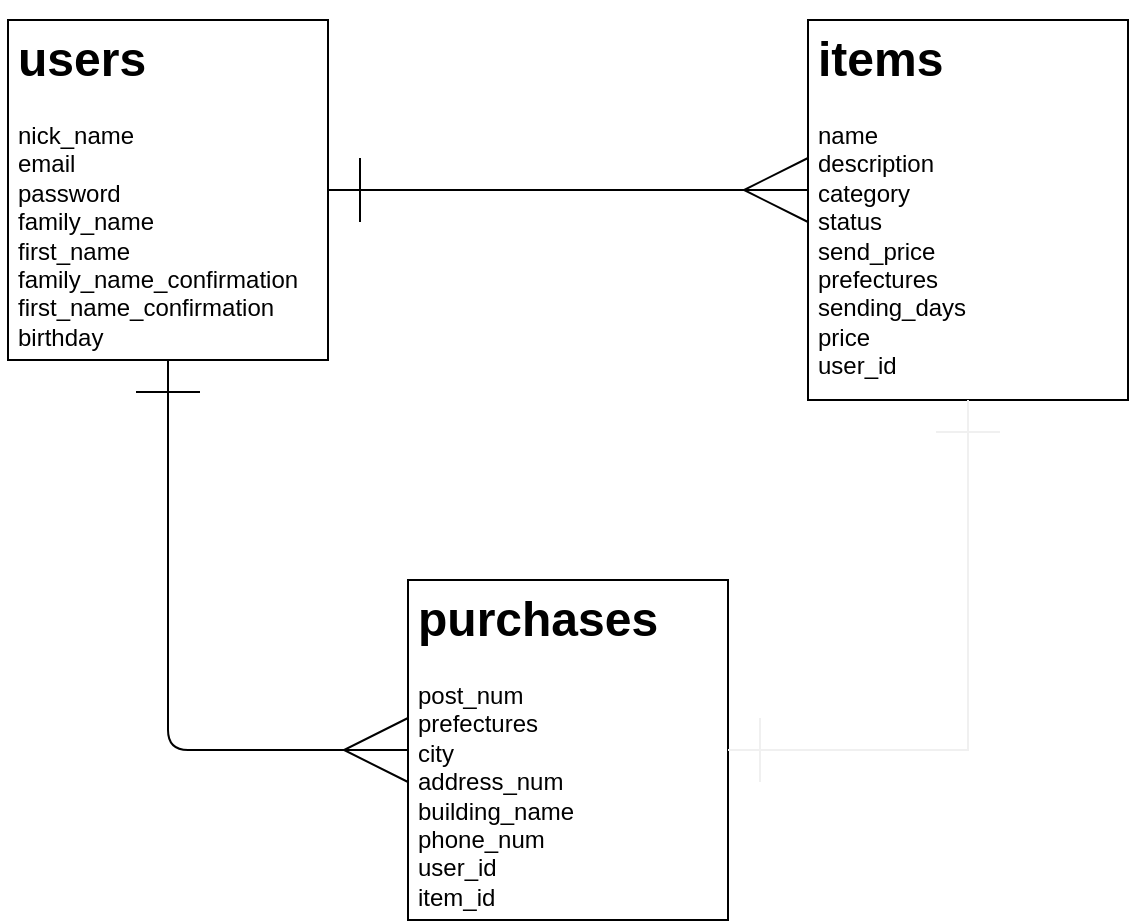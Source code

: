 <mxfile version="13.6.5">
    <diagram id="nfZt1-khRDRyO3rE8lW_" name="ページ1">
        <mxGraphModel dx="635" dy="591" grid="1" gridSize="10" guides="1" tooltips="1" connect="1" arrows="1" fold="1" page="0" pageScale="1" pageWidth="827" pageHeight="1169" math="0" shadow="0">
            <root>
                <mxCell id="0"/>
                <mxCell id="1" parent="0"/>
                <mxCell id="2" value="" style="whiteSpace=wrap;html=1;" vertex="1" parent="1">
                    <mxGeometry x="40" y="40" width="160" height="170" as="geometry"/>
                </mxCell>
                <mxCell id="3" value="" style="whiteSpace=wrap;html=1;" vertex="1" parent="1">
                    <mxGeometry x="440" y="40" width="160" height="190" as="geometry"/>
                </mxCell>
                <mxCell id="4" value="" style="whiteSpace=wrap;html=1;" vertex="1" parent="1">
                    <mxGeometry x="240" y="320" width="160" height="170" as="geometry"/>
                </mxCell>
                <mxCell id="9" style="edgeStyle=orthogonalEdgeStyle;orthogonalLoop=1;jettySize=auto;html=1;endArrow=ERmany;endFill=0;startArrow=ERone;startFill=0;strokeWidth=1;endSize=30;targetPerimeterSpacing=0;startSize=30;" edge="1" parent="1" source="7" target="8">
                    <mxGeometry relative="1" as="geometry">
                        <mxPoint x="200" y="135" as="sourcePoint"/>
                        <mxPoint x="435" y="90" as="targetPoint"/>
                        <Array as="points">
                            <mxPoint x="200" y="135"/>
                        </Array>
                    </mxGeometry>
                </mxCell>
                <mxCell id="10" style="edgeStyle=orthogonalEdgeStyle;orthogonalLoop=1;jettySize=auto;html=1;exitX=0.5;exitY=1;exitDx=0;exitDy=0;entryX=0;entryY=0.5;entryDx=0;entryDy=0;endArrow=ERmany;endFill=0;startArrow=ERone;startFill=0;endSize=30;startSize=30;" edge="1" parent="1" source="7" target="4">
                    <mxGeometry relative="1" as="geometry"/>
                </mxCell>
                <mxCell id="20" style="edgeStyle=orthogonalEdgeStyle;rounded=0;orthogonalLoop=1;jettySize=auto;html=1;exitX=0.5;exitY=1;exitDx=0;exitDy=0;entryX=1;entryY=0.5;entryDx=0;entryDy=0;startArrow=ERone;startFill=0;startSize=30;endArrow=ERone;endFill=0;endSize=30;targetPerimeterSpacing=0;strokeColor=#f0f0f0;strokeWidth=1;" edge="1" parent="1" source="8" target="12">
                    <mxGeometry relative="1" as="geometry"/>
                </mxCell>
                <mxCell id="8" value="&lt;h1&gt;items&lt;/h1&gt;&lt;div&gt;name&lt;br&gt;description&lt;/div&gt;&lt;div&gt;category&lt;/div&gt;&lt;div&gt;status&lt;/div&gt;&lt;div&gt;send_price&lt;/div&gt;&lt;div&gt;prefectures&lt;/div&gt;&lt;div&gt;sending_days&lt;br&gt;price&lt;/div&gt;&lt;div&gt;user_id&lt;/div&gt;&lt;div&gt;&lt;br&gt;&lt;/div&gt;" style="text;html=1;strokeColor=none;spacing=5;spacingTop=-20;whiteSpace=wrap;overflow=hidden;shadow=0;horizontal=1;fontStyle=0;labelBorderColor=none;" vertex="1" parent="1">
                    <mxGeometry x="440" y="40" width="160" height="190" as="geometry"/>
                </mxCell>
                <mxCell id="12" value="&lt;h1&gt;purchases&lt;/h1&gt;&lt;p&gt;post_num&lt;br&gt;prefectures&lt;br&gt;city&lt;br&gt;address_num&lt;br&gt;building_name&lt;br&gt;phone_num&lt;br&gt;user_id&lt;br&gt;item_id&lt;/p&gt;" style="text;html=1;strokeColor=none;fillColor=none;spacing=5;spacingTop=-20;whiteSpace=wrap;overflow=hidden;" vertex="1" parent="1">
                    <mxGeometry x="240" y="320" width="160" height="170" as="geometry"/>
                </mxCell>
                <mxCell id="7" value="&lt;h1&gt;users&lt;/h1&gt;&lt;div&gt;nick_name&lt;/div&gt;&lt;div&gt;email&lt;/div&gt;&lt;div&gt;password&lt;/div&gt;&lt;div&gt;family_name&lt;/div&gt;&lt;div&gt;first_name&lt;/div&gt;&lt;div&gt;family_name_confirmation&lt;/div&gt;&lt;div&gt;first_name_confirmation&lt;/div&gt;&lt;div&gt;birthday&lt;/div&gt;&lt;div&gt;&lt;br&gt;&lt;/div&gt;" style="text;html=1;strokeColor=none;fillColor=none;spacing=5;spacingTop=-20;whiteSpace=wrap;overflow=hidden;shadow=1;" vertex="1" parent="1">
                    <mxGeometry x="40" y="40" width="160" height="170" as="geometry"/>
                </mxCell>
            </root>
        </mxGraphModel>
    </diagram>
</mxfile>